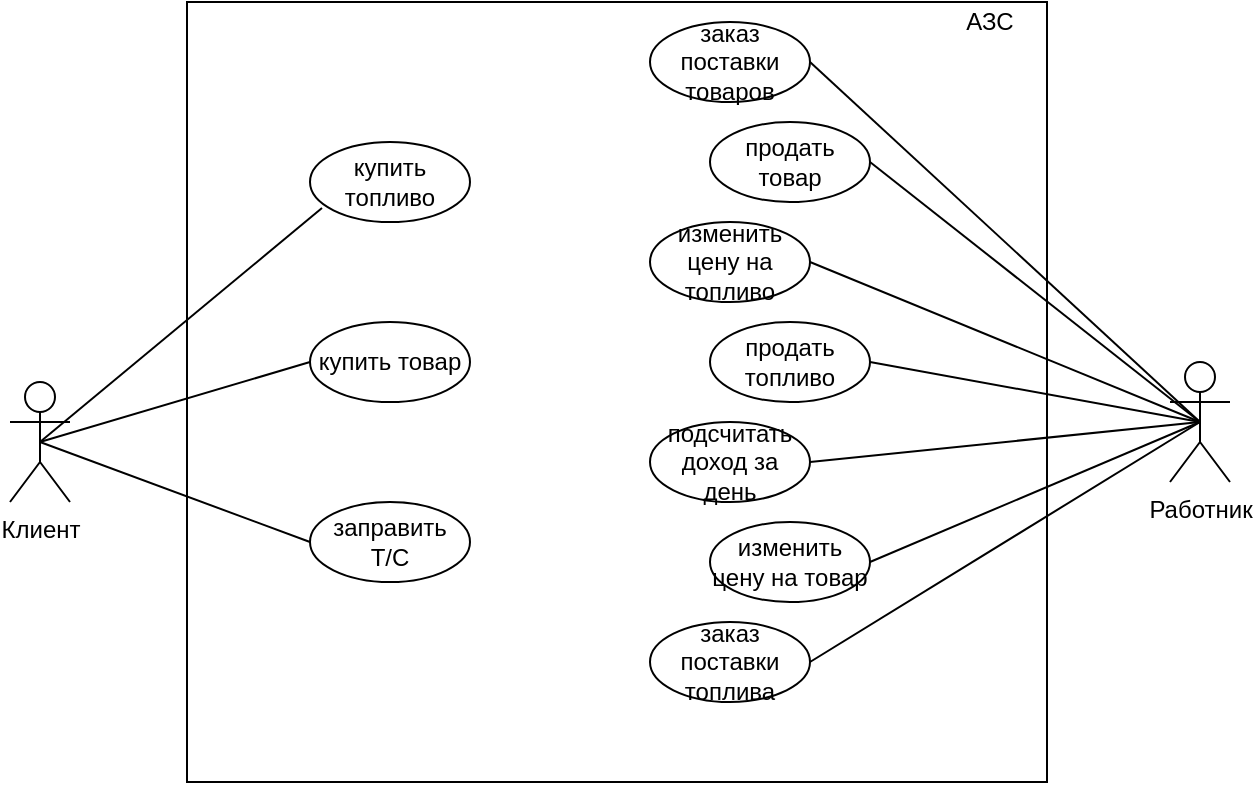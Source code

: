 <mxfile version="13.7.7" type="github">
  <diagram id="wYRm9TZoFTQy0DLyXxZG" name="Page-1">
    <mxGraphModel dx="868" dy="401" grid="1" gridSize="10" guides="1" tooltips="1" connect="1" arrows="1" fold="1" page="1" pageScale="1" pageWidth="827" pageHeight="1169" math="0" shadow="0">
      <root>
        <mxCell id="0" />
        <mxCell id="1" parent="0" />
        <mxCell id="AfdfxEBhhg5igTDLiqqz-1" value="Клиент" style="shape=umlActor;verticalLabelPosition=bottom;verticalAlign=top;html=1;outlineConnect=0;" vertex="1" parent="1">
          <mxGeometry x="110" y="230" width="30" height="60" as="geometry" />
        </mxCell>
        <mxCell id="AfdfxEBhhg5igTDLiqqz-2" value="" style="rounded=0;whiteSpace=wrap;html=1;" vertex="1" parent="1">
          <mxGeometry x="198.5" y="40" width="430" height="390" as="geometry" />
        </mxCell>
        <mxCell id="AfdfxEBhhg5igTDLiqqz-3" value="Работник" style="shape=umlActor;verticalLabelPosition=bottom;verticalAlign=top;html=1;outlineConnect=0;" vertex="1" parent="1">
          <mxGeometry x="690" y="220" width="30" height="60" as="geometry" />
        </mxCell>
        <mxCell id="AfdfxEBhhg5igTDLiqqz-4" value="АЗС" style="text;html=1;strokeColor=none;fillColor=none;align=center;verticalAlign=middle;whiteSpace=wrap;rounded=0;" vertex="1" parent="1">
          <mxGeometry x="580" y="40" width="40" height="20" as="geometry" />
        </mxCell>
        <mxCell id="AfdfxEBhhg5igTDLiqqz-5" value="купить топливо" style="ellipse;whiteSpace=wrap;html=1;" vertex="1" parent="1">
          <mxGeometry x="260" y="110" width="80" height="40" as="geometry" />
        </mxCell>
        <mxCell id="AfdfxEBhhg5igTDLiqqz-6" value="купить товар" style="ellipse;whiteSpace=wrap;html=1;" vertex="1" parent="1">
          <mxGeometry x="260" y="200" width="80" height="40" as="geometry" />
        </mxCell>
        <mxCell id="AfdfxEBhhg5igTDLiqqz-7" value="заправить Т/C" style="ellipse;whiteSpace=wrap;html=1;" vertex="1" parent="1">
          <mxGeometry x="260" y="290" width="80" height="40" as="geometry" />
        </mxCell>
        <mxCell id="AfdfxEBhhg5igTDLiqqz-9" value="" style="endArrow=none;html=1;entryX=0.075;entryY=0.825;entryDx=0;entryDy=0;entryPerimeter=0;exitX=0.5;exitY=0.5;exitDx=0;exitDy=0;exitPerimeter=0;" edge="1" parent="1" source="AfdfxEBhhg5igTDLiqqz-1" target="AfdfxEBhhg5igTDLiqqz-5">
          <mxGeometry width="50" height="50" relative="1" as="geometry">
            <mxPoint x="390" y="230" as="sourcePoint" />
            <mxPoint x="440" y="180" as="targetPoint" />
            <Array as="points" />
          </mxGeometry>
        </mxCell>
        <mxCell id="AfdfxEBhhg5igTDLiqqz-12" value="" style="endArrow=none;html=1;exitX=0.5;exitY=0.5;exitDx=0;exitDy=0;exitPerimeter=0;entryX=0;entryY=0.5;entryDx=0;entryDy=0;" edge="1" parent="1" source="AfdfxEBhhg5igTDLiqqz-1" target="AfdfxEBhhg5igTDLiqqz-6">
          <mxGeometry width="50" height="50" relative="1" as="geometry">
            <mxPoint x="380" y="260" as="sourcePoint" />
            <mxPoint x="430" y="210" as="targetPoint" />
          </mxGeometry>
        </mxCell>
        <mxCell id="AfdfxEBhhg5igTDLiqqz-13" value="" style="endArrow=none;html=1;exitX=0.5;exitY=0.5;exitDx=0;exitDy=0;exitPerimeter=0;entryX=0;entryY=0.5;entryDx=0;entryDy=0;" edge="1" parent="1" source="AfdfxEBhhg5igTDLiqqz-1" target="AfdfxEBhhg5igTDLiqqz-7">
          <mxGeometry width="50" height="50" relative="1" as="geometry">
            <mxPoint x="380" y="260" as="sourcePoint" />
            <mxPoint x="430" y="210" as="targetPoint" />
          </mxGeometry>
        </mxCell>
        <mxCell id="AfdfxEBhhg5igTDLiqqz-14" value="продать товар" style="ellipse;whiteSpace=wrap;html=1;" vertex="1" parent="1">
          <mxGeometry x="460" y="100" width="80" height="40" as="geometry" />
        </mxCell>
        <mxCell id="AfdfxEBhhg5igTDLiqqz-15" value="продать топливо" style="ellipse;whiteSpace=wrap;html=1;" vertex="1" parent="1">
          <mxGeometry x="460" y="200" width="80" height="40" as="geometry" />
        </mxCell>
        <mxCell id="AfdfxEBhhg5igTDLiqqz-16" value="изменить цену на товар" style="ellipse;whiteSpace=wrap;html=1;" vertex="1" parent="1">
          <mxGeometry x="460" y="300" width="80" height="40" as="geometry" />
        </mxCell>
        <mxCell id="AfdfxEBhhg5igTDLiqqz-17" value="изменить цену на топливо" style="ellipse;whiteSpace=wrap;html=1;" vertex="1" parent="1">
          <mxGeometry x="430" y="150" width="80" height="40" as="geometry" />
        </mxCell>
        <mxCell id="AfdfxEBhhg5igTDLiqqz-18" value="подсчитать доход за день" style="ellipse;whiteSpace=wrap;html=1;" vertex="1" parent="1">
          <mxGeometry x="430" y="250" width="80" height="40" as="geometry" />
        </mxCell>
        <mxCell id="AfdfxEBhhg5igTDLiqqz-20" value="заказ поставки топлива" style="ellipse;whiteSpace=wrap;html=1;" vertex="1" parent="1">
          <mxGeometry x="430" y="350" width="80" height="40" as="geometry" />
        </mxCell>
        <mxCell id="AfdfxEBhhg5igTDLiqqz-21" value="заказ поставки товаров" style="ellipse;whiteSpace=wrap;html=1;" vertex="1" parent="1">
          <mxGeometry x="430" y="50" width="80" height="40" as="geometry" />
        </mxCell>
        <mxCell id="AfdfxEBhhg5igTDLiqqz-22" value="" style="endArrow=none;html=1;exitX=1;exitY=0.5;exitDx=0;exitDy=0;entryX=0.5;entryY=0.5;entryDx=0;entryDy=0;entryPerimeter=0;" edge="1" parent="1" source="AfdfxEBhhg5igTDLiqqz-18" target="AfdfxEBhhg5igTDLiqqz-3">
          <mxGeometry width="50" height="50" relative="1" as="geometry">
            <mxPoint x="380" y="330" as="sourcePoint" />
            <mxPoint x="430" y="280" as="targetPoint" />
          </mxGeometry>
        </mxCell>
        <mxCell id="AfdfxEBhhg5igTDLiqqz-23" value="" style="endArrow=none;html=1;exitX=1;exitY=0.5;exitDx=0;exitDy=0;entryX=0.5;entryY=0.5;entryDx=0;entryDy=0;entryPerimeter=0;" edge="1" parent="1" source="AfdfxEBhhg5igTDLiqqz-16" target="AfdfxEBhhg5igTDLiqqz-3">
          <mxGeometry width="50" height="50" relative="1" as="geometry">
            <mxPoint x="520" y="280" as="sourcePoint" />
            <mxPoint x="700" y="261.538" as="targetPoint" />
          </mxGeometry>
        </mxCell>
        <mxCell id="AfdfxEBhhg5igTDLiqqz-25" value="" style="endArrow=none;html=1;exitX=1;exitY=0.5;exitDx=0;exitDy=0;entryX=0.5;entryY=0.5;entryDx=0;entryDy=0;entryPerimeter=0;" edge="1" parent="1" source="AfdfxEBhhg5igTDLiqqz-20" target="AfdfxEBhhg5igTDLiqqz-3">
          <mxGeometry width="50" height="50" relative="1" as="geometry">
            <mxPoint x="550" y="330" as="sourcePoint" />
            <mxPoint x="715" y="260" as="targetPoint" />
          </mxGeometry>
        </mxCell>
        <mxCell id="AfdfxEBhhg5igTDLiqqz-26" value="" style="endArrow=none;html=1;exitX=1;exitY=0.5;exitDx=0;exitDy=0;" edge="1" parent="1" source="AfdfxEBhhg5igTDLiqqz-15">
          <mxGeometry width="50" height="50" relative="1" as="geometry">
            <mxPoint x="560" y="340" as="sourcePoint" />
            <mxPoint x="705" y="250" as="targetPoint" />
          </mxGeometry>
        </mxCell>
        <mxCell id="AfdfxEBhhg5igTDLiqqz-27" value="" style="endArrow=none;html=1;exitX=1;exitY=0.5;exitDx=0;exitDy=0;entryX=0.5;entryY=0.5;entryDx=0;entryDy=0;entryPerimeter=0;" edge="1" parent="1" source="AfdfxEBhhg5igTDLiqqz-17" target="AfdfxEBhhg5igTDLiqqz-3">
          <mxGeometry width="50" height="50" relative="1" as="geometry">
            <mxPoint x="570" y="350" as="sourcePoint" />
            <mxPoint x="735" y="280" as="targetPoint" />
          </mxGeometry>
        </mxCell>
        <mxCell id="AfdfxEBhhg5igTDLiqqz-28" value="" style="endArrow=none;html=1;exitX=1;exitY=0.5;exitDx=0;exitDy=0;entryX=0.5;entryY=0.5;entryDx=0;entryDy=0;entryPerimeter=0;" edge="1" parent="1" source="AfdfxEBhhg5igTDLiqqz-14" target="AfdfxEBhhg5igTDLiqqz-3">
          <mxGeometry width="50" height="50" relative="1" as="geometry">
            <mxPoint x="580" y="360" as="sourcePoint" />
            <mxPoint x="700" y="250" as="targetPoint" />
          </mxGeometry>
        </mxCell>
        <mxCell id="AfdfxEBhhg5igTDLiqqz-29" value="" style="endArrow=none;html=1;exitX=1;exitY=0.5;exitDx=0;exitDy=0;entryX=0.5;entryY=0.5;entryDx=0;entryDy=0;entryPerimeter=0;" edge="1" parent="1" source="AfdfxEBhhg5igTDLiqqz-21" target="AfdfxEBhhg5igTDLiqqz-3">
          <mxGeometry width="50" height="50" relative="1" as="geometry">
            <mxPoint x="590" y="370" as="sourcePoint" />
            <mxPoint x="700" y="250" as="targetPoint" />
          </mxGeometry>
        </mxCell>
      </root>
    </mxGraphModel>
  </diagram>
</mxfile>
